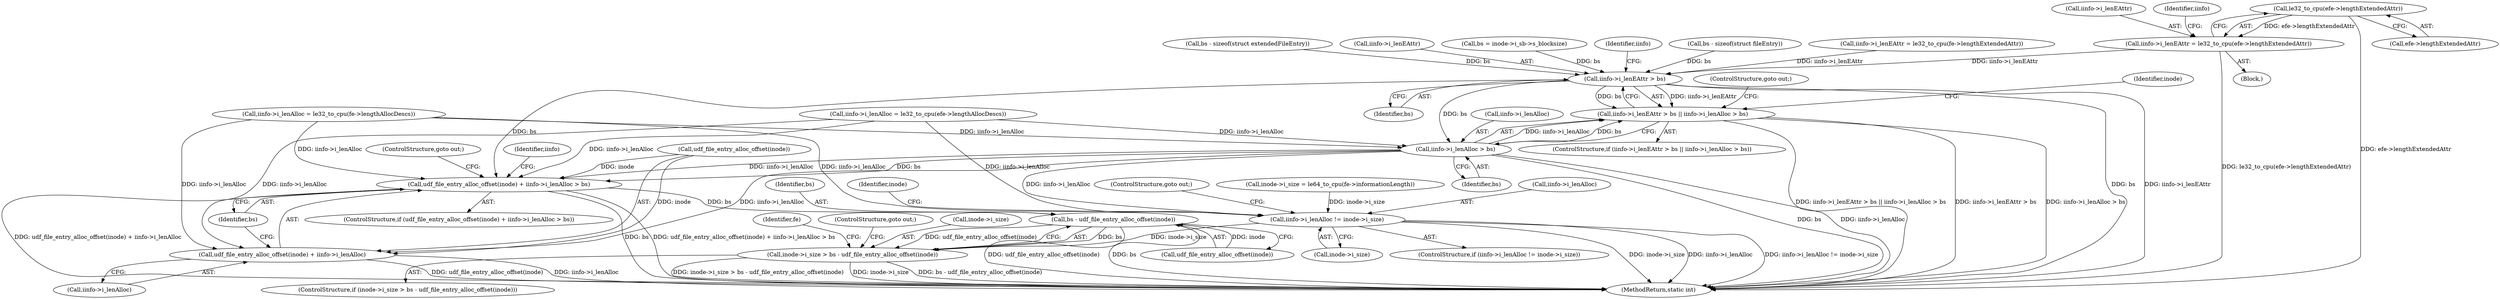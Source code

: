 digraph "0_linux_23b133bdc452aa441fcb9b82cbf6dd05cfd342d0@pointer" {
"1000951" [label="(Call,le32_to_cpu(efe->lengthExtendedAttr))"];
"1000947" [label="(Call,iinfo->i_lenEAttr = le32_to_cpu(efe->lengthExtendedAttr))"];
"1000980" [label="(Call,iinfo->i_lenEAttr > bs)"];
"1000979" [label="(Call,iinfo->i_lenEAttr > bs || iinfo->i_lenAlloc > bs)"];
"1000985" [label="(Call,iinfo->i_lenAlloc > bs)"];
"1000992" [label="(Call,udf_file_entry_alloc_offset(inode) + iinfo->i_lenAlloc > bs)"];
"1001022" [label="(Call,bs - udf_file_entry_alloc_offset(inode))"];
"1001018" [label="(Call,inode->i_size > bs - udf_file_entry_alloc_offset(inode))"];
"1000993" [label="(Call,udf_file_entry_alloc_offset(inode) + iinfo->i_lenAlloc)"];
"1001009" [label="(Call,iinfo->i_lenAlloc != inode->i_size)"];
"1000987" [label="(Identifier,iinfo)"];
"1000989" [label="(Identifier,bs)"];
"1000990" [label="(ControlStructure,goto out;)"];
"1001017" [label="(ControlStructure,if (inode->i_size > bs - udf_file_entry_alloc_offset(inode)))"];
"1000947" [label="(Call,iinfo->i_lenEAttr = le32_to_cpu(efe->lengthExtendedAttr))"];
"1001020" [label="(Identifier,inode)"];
"1000502" [label="(Call,bs - sizeof(struct fileEntry))"];
"1000837" [label="(Call,iinfo->i_lenAlloc = le32_to_cpu(fe->lengthAllocDescs))"];
"1001009" [label="(Call,iinfo->i_lenAlloc != inode->i_size)"];
"1001004" [label="(Identifier,iinfo)"];
"1000995" [label="(Identifier,inode)"];
"1001022" [label="(Call,bs - udf_file_entry_alloc_offset(inode))"];
"1000984" [label="(Identifier,bs)"];
"1000829" [label="(Call,iinfo->i_lenEAttr = le32_to_cpu(fe->lengthExtendedAttr))"];
"1001231" [label="(MethodReturn,static int)"];
"1001008" [label="(ControlStructure,if (iinfo->i_lenAlloc != inode->i_size))"];
"1000955" [label="(Call,iinfo->i_lenAlloc = le32_to_cpu(efe->lengthAllocDescs))"];
"1001023" [label="(Identifier,bs)"];
"1000951" [label="(Call,le32_to_cpu(efe->lengthExtendedAttr))"];
"1000996" [label="(Call,iinfo->i_lenAlloc)"];
"1000952" [label="(Call,efe->lengthExtendedAttr)"];
"1001026" [label="(ControlStructure,goto out;)"];
"1000732" [label="(Call,inode->i_size = le64_to_cpu(fe->informationLength))"];
"1000991" [label="(ControlStructure,if (udf_file_entry_alloc_offset(inode) + iinfo->i_lenAlloc > bs))"];
"1000986" [label="(Call,iinfo->i_lenAlloc)"];
"1000999" [label="(Identifier,bs)"];
"1000948" [label="(Call,iinfo->i_lenEAttr)"];
"1000992" [label="(Call,udf_file_entry_alloc_offset(inode) + iinfo->i_lenAlloc > bs)"];
"1000979" [label="(Call,iinfo->i_lenEAttr > bs || iinfo->i_lenAlloc > bs)"];
"1001000" [label="(ControlStructure,goto out;)"];
"1000454" [label="(Call,bs - sizeof(struct extendedFileEntry))"];
"1001019" [label="(Call,inode->i_size)"];
"1000993" [label="(Call,udf_file_entry_alloc_offset(inode) + iinfo->i_lenAlloc)"];
"1000957" [label="(Identifier,iinfo)"];
"1001018" [label="(Call,inode->i_size > bs - udf_file_entry_alloc_offset(inode))"];
"1001016" [label="(ControlStructure,goto out;)"];
"1001030" [label="(Identifier,fe)"];
"1000978" [label="(ControlStructure,if (iinfo->i_lenEAttr > bs || iinfo->i_lenAlloc > bs))"];
"1001010" [label="(Call,iinfo->i_lenAlloc)"];
"1000994" [label="(Call,udf_file_entry_alloc_offset(inode))"];
"1000985" [label="(Call,iinfo->i_lenAlloc > bs)"];
"1000980" [label="(Call,iinfo->i_lenEAttr > bs)"];
"1000854" [label="(Block,)"];
"1000981" [label="(Call,iinfo->i_lenEAttr)"];
"1001024" [label="(Call,udf_file_entry_alloc_offset(inode))"];
"1000144" [label="(Call,bs = inode->i_sb->s_blocksize)"];
"1001013" [label="(Call,inode->i_size)"];
"1000951" -> "1000947"  [label="AST: "];
"1000951" -> "1000952"  [label="CFG: "];
"1000952" -> "1000951"  [label="AST: "];
"1000947" -> "1000951"  [label="CFG: "];
"1000951" -> "1001231"  [label="DDG: efe->lengthExtendedAttr"];
"1000951" -> "1000947"  [label="DDG: efe->lengthExtendedAttr"];
"1000947" -> "1000854"  [label="AST: "];
"1000948" -> "1000947"  [label="AST: "];
"1000957" -> "1000947"  [label="CFG: "];
"1000947" -> "1001231"  [label="DDG: le32_to_cpu(efe->lengthExtendedAttr)"];
"1000947" -> "1000980"  [label="DDG: iinfo->i_lenEAttr"];
"1000980" -> "1000979"  [label="AST: "];
"1000980" -> "1000984"  [label="CFG: "];
"1000981" -> "1000980"  [label="AST: "];
"1000984" -> "1000980"  [label="AST: "];
"1000987" -> "1000980"  [label="CFG: "];
"1000979" -> "1000980"  [label="CFG: "];
"1000980" -> "1001231"  [label="DDG: bs"];
"1000980" -> "1001231"  [label="DDG: iinfo->i_lenEAttr"];
"1000980" -> "1000979"  [label="DDG: iinfo->i_lenEAttr"];
"1000980" -> "1000979"  [label="DDG: bs"];
"1000829" -> "1000980"  [label="DDG: iinfo->i_lenEAttr"];
"1000454" -> "1000980"  [label="DDG: bs"];
"1000502" -> "1000980"  [label="DDG: bs"];
"1000144" -> "1000980"  [label="DDG: bs"];
"1000980" -> "1000985"  [label="DDG: bs"];
"1000980" -> "1000992"  [label="DDG: bs"];
"1000979" -> "1000978"  [label="AST: "];
"1000979" -> "1000985"  [label="CFG: "];
"1000985" -> "1000979"  [label="AST: "];
"1000990" -> "1000979"  [label="CFG: "];
"1000995" -> "1000979"  [label="CFG: "];
"1000979" -> "1001231"  [label="DDG: iinfo->i_lenEAttr > bs || iinfo->i_lenAlloc > bs"];
"1000979" -> "1001231"  [label="DDG: iinfo->i_lenEAttr > bs"];
"1000979" -> "1001231"  [label="DDG: iinfo->i_lenAlloc > bs"];
"1000985" -> "1000979"  [label="DDG: iinfo->i_lenAlloc"];
"1000985" -> "1000979"  [label="DDG: bs"];
"1000985" -> "1000989"  [label="CFG: "];
"1000986" -> "1000985"  [label="AST: "];
"1000989" -> "1000985"  [label="AST: "];
"1000985" -> "1001231"  [label="DDG: bs"];
"1000985" -> "1001231"  [label="DDG: iinfo->i_lenAlloc"];
"1000837" -> "1000985"  [label="DDG: iinfo->i_lenAlloc"];
"1000955" -> "1000985"  [label="DDG: iinfo->i_lenAlloc"];
"1000985" -> "1000992"  [label="DDG: iinfo->i_lenAlloc"];
"1000985" -> "1000992"  [label="DDG: bs"];
"1000985" -> "1000993"  [label="DDG: iinfo->i_lenAlloc"];
"1000985" -> "1001009"  [label="DDG: iinfo->i_lenAlloc"];
"1000992" -> "1000991"  [label="AST: "];
"1000992" -> "1000999"  [label="CFG: "];
"1000993" -> "1000992"  [label="AST: "];
"1000999" -> "1000992"  [label="AST: "];
"1001000" -> "1000992"  [label="CFG: "];
"1001004" -> "1000992"  [label="CFG: "];
"1000992" -> "1001231"  [label="DDG: udf_file_entry_alloc_offset(inode) + iinfo->i_lenAlloc"];
"1000992" -> "1001231"  [label="DDG: bs"];
"1000992" -> "1001231"  [label="DDG: udf_file_entry_alloc_offset(inode) + iinfo->i_lenAlloc > bs"];
"1000994" -> "1000992"  [label="DDG: inode"];
"1000837" -> "1000992"  [label="DDG: iinfo->i_lenAlloc"];
"1000955" -> "1000992"  [label="DDG: iinfo->i_lenAlloc"];
"1000992" -> "1001022"  [label="DDG: bs"];
"1001022" -> "1001018"  [label="AST: "];
"1001022" -> "1001024"  [label="CFG: "];
"1001023" -> "1001022"  [label="AST: "];
"1001024" -> "1001022"  [label="AST: "];
"1001018" -> "1001022"  [label="CFG: "];
"1001022" -> "1001231"  [label="DDG: udf_file_entry_alloc_offset(inode)"];
"1001022" -> "1001231"  [label="DDG: bs"];
"1001022" -> "1001018"  [label="DDG: bs"];
"1001022" -> "1001018"  [label="DDG: udf_file_entry_alloc_offset(inode)"];
"1001024" -> "1001022"  [label="DDG: inode"];
"1001018" -> "1001017"  [label="AST: "];
"1001019" -> "1001018"  [label="AST: "];
"1001026" -> "1001018"  [label="CFG: "];
"1001030" -> "1001018"  [label="CFG: "];
"1001018" -> "1001231"  [label="DDG: inode->i_size > bs - udf_file_entry_alloc_offset(inode)"];
"1001018" -> "1001231"  [label="DDG: inode->i_size"];
"1001018" -> "1001231"  [label="DDG: bs - udf_file_entry_alloc_offset(inode)"];
"1001009" -> "1001018"  [label="DDG: inode->i_size"];
"1000993" -> "1000996"  [label="CFG: "];
"1000994" -> "1000993"  [label="AST: "];
"1000996" -> "1000993"  [label="AST: "];
"1000999" -> "1000993"  [label="CFG: "];
"1000993" -> "1001231"  [label="DDG: iinfo->i_lenAlloc"];
"1000993" -> "1001231"  [label="DDG: udf_file_entry_alloc_offset(inode)"];
"1000994" -> "1000993"  [label="DDG: inode"];
"1000837" -> "1000993"  [label="DDG: iinfo->i_lenAlloc"];
"1000955" -> "1000993"  [label="DDG: iinfo->i_lenAlloc"];
"1001009" -> "1001008"  [label="AST: "];
"1001009" -> "1001013"  [label="CFG: "];
"1001010" -> "1001009"  [label="AST: "];
"1001013" -> "1001009"  [label="AST: "];
"1001016" -> "1001009"  [label="CFG: "];
"1001020" -> "1001009"  [label="CFG: "];
"1001009" -> "1001231"  [label="DDG: iinfo->i_lenAlloc != inode->i_size"];
"1001009" -> "1001231"  [label="DDG: inode->i_size"];
"1001009" -> "1001231"  [label="DDG: iinfo->i_lenAlloc"];
"1000837" -> "1001009"  [label="DDG: iinfo->i_lenAlloc"];
"1000955" -> "1001009"  [label="DDG: iinfo->i_lenAlloc"];
"1000732" -> "1001009"  [label="DDG: inode->i_size"];
}
